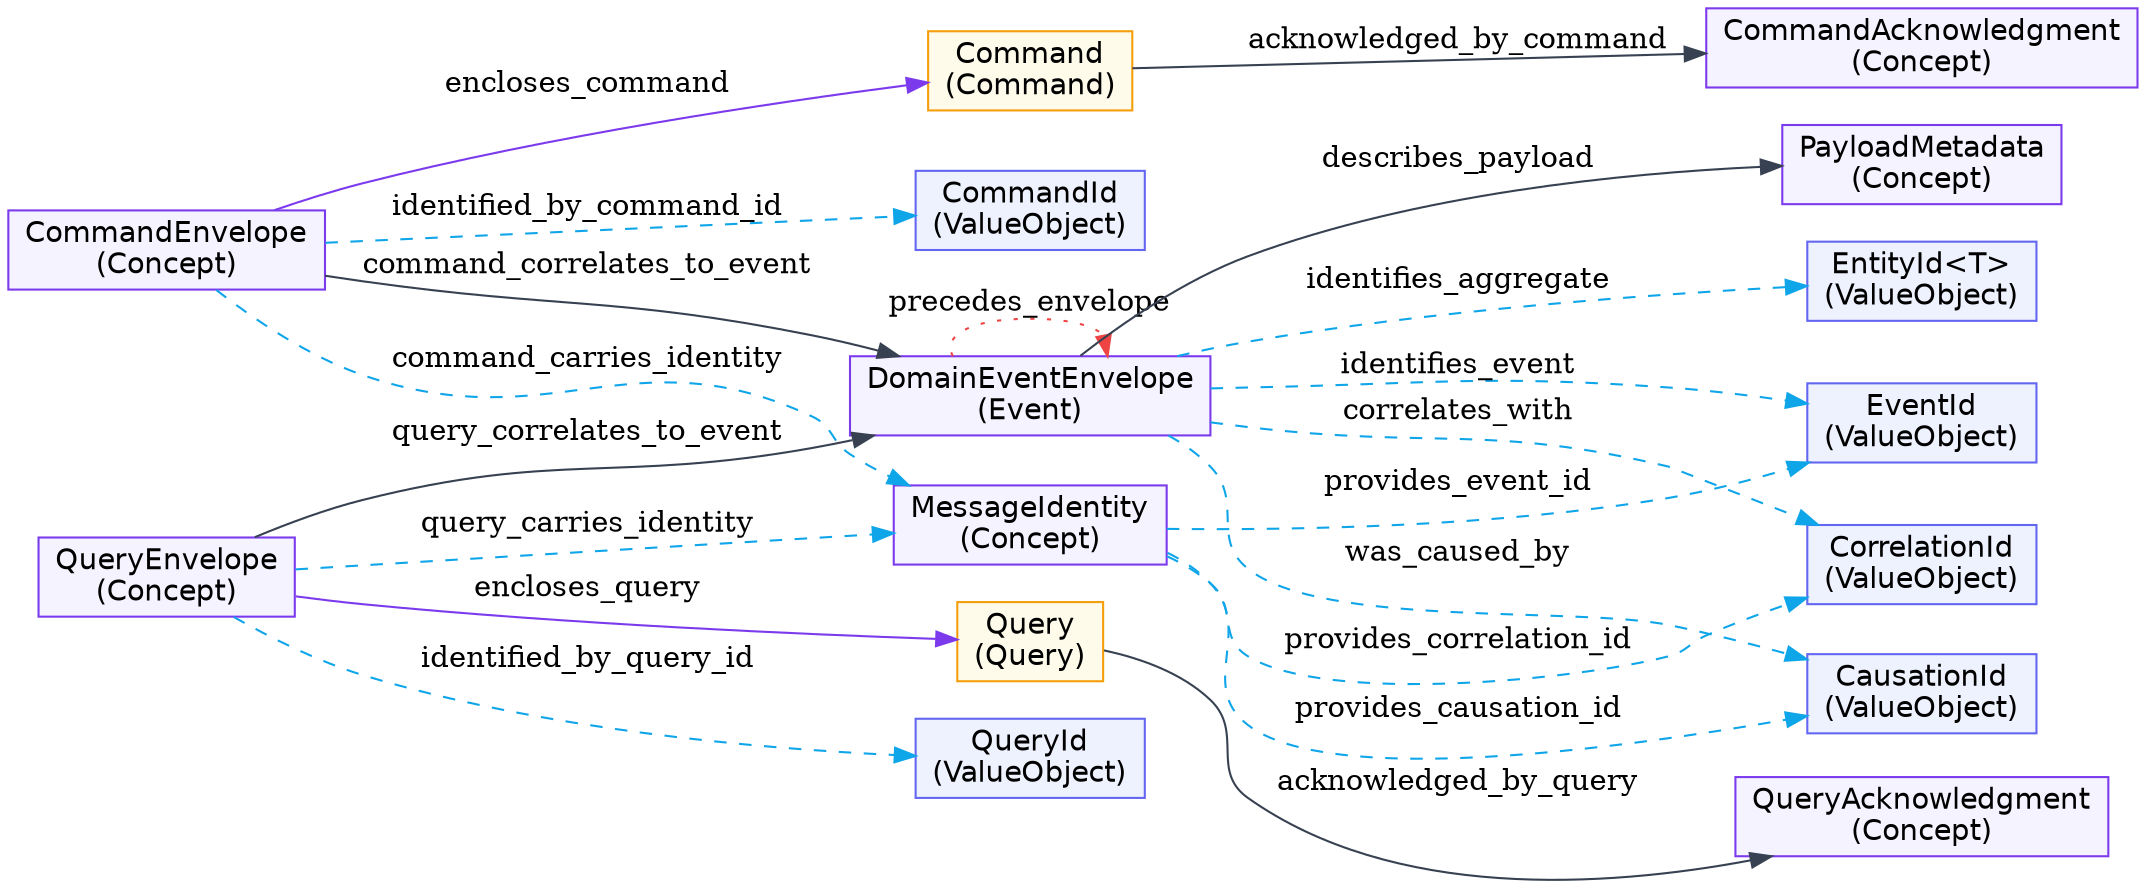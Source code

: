 digraph UL {
  rankdir=LR;
  node [shape=box, style=filled, fontname=Helvetica];

  "CausationId" [label="CausationId
(ValueObject)", color="#6366f1", fillcolor="#eef2ff"];
  "Command" [label="Command
(Command)", color="#f59e0b", fillcolor="#fffbeb"];
  "CommandAcknowledgment" [label="CommandAcknowledgment
(Concept)", color="#7c3aed", fillcolor="#f5f3ff"];
  "CommandEnvelope" [label="CommandEnvelope
(Concept)", color="#7c3aed", fillcolor="#f5f3ff"];
  "CommandId" [label="CommandId
(ValueObject)", color="#6366f1", fillcolor="#eef2ff"];
  "CorrelationId" [label="CorrelationId
(ValueObject)", color="#6366f1", fillcolor="#eef2ff"];
  "DomainEventEnvelope" [label="DomainEventEnvelope
(Event)", color="#7c3aed", fillcolor="#f5f3ff"];
  "EntityId" [label="EntityId<T>
(ValueObject)", color="#6366f1", fillcolor="#eef2ff"];
  "EventId" [label="EventId
(ValueObject)", color="#6366f1", fillcolor="#eef2ff"];
  "MessageIdentity" [label="MessageIdentity
(Concept)", color="#7c3aed", fillcolor="#f5f3ff"];
  "PayloadMetadata" [label="PayloadMetadata
(Concept)", color="#7c3aed", fillcolor="#f5f3ff"];
  "Query" [label="Query
(Query)", color="#f59e0b", fillcolor="#fffbeb"];
  "QueryAcknowledgment" [label="QueryAcknowledgment
(Concept)", color="#7c3aed", fillcolor="#f5f3ff"];
  "QueryEnvelope" [label="QueryEnvelope
(Concept)", color="#7c3aed", fillcolor="#f5f3ff"];
  "QueryId" [label="QueryId
(ValueObject)", color="#6366f1", fillcolor="#eef2ff"];

  "CommandEnvelope" -> "CommandId" [label="identified_by_command_id", color="#0ea5e9", style="dashed"];
  "CommandEnvelope" -> "Command" [label="encloses_command", color="#7c3aed", style="solid"];
  "CommandEnvelope" -> "MessageIdentity" [label="command_carries_identity", color="#0ea5e9", style="dashed"];
  "QueryEnvelope" -> "QueryId" [label="identified_by_query_id", color="#0ea5e9", style="dashed"];
  "QueryEnvelope" -> "Query" [label="encloses_query", color="#7c3aed", style="solid"];
  "QueryEnvelope" -> "MessageIdentity" [label="query_carries_identity", color="#0ea5e9", style="dashed"];
  "MessageIdentity" -> "CorrelationId" [label="provides_correlation_id", color="#0ea5e9", style="dashed"];
  "MessageIdentity" -> "CausationId" [label="provides_causation_id", color="#0ea5e9", style="dashed"];
  "MessageIdentity" -> "EventId" [label="provides_event_id", color="#0ea5e9", style="dashed"];
  "DomainEventEnvelope" -> "EventId" [label="identifies_event", color="#0ea5e9", style="dashed"];
  "DomainEventEnvelope" -> "EntityId" [label="identifies_aggregate", color="#0ea5e9", style="dashed"];
  "DomainEventEnvelope" -> "CorrelationId" [label="correlates_with", color="#0ea5e9", style="dashed"];
  "DomainEventEnvelope" -> "CausationId" [label="was_caused_by", color="#0ea5e9", style="dashed"];
  "DomainEventEnvelope" -> "PayloadMetadata" [label="describes_payload", color="#374151", style="solid"];
  "Command" -> "CommandAcknowledgment" [label="acknowledged_by_command", color="#374151", style="solid"];
  "Query" -> "QueryAcknowledgment" [label="acknowledged_by_query", color="#374151", style="solid"];
  "CommandEnvelope" -> "DomainEventEnvelope" [label="command_correlates_to_event", color="#374151", style="solid"];
  "QueryEnvelope" -> "DomainEventEnvelope" [label="query_correlates_to_event", color="#374151", style="solid"];
  "DomainEventEnvelope" -> "DomainEventEnvelope" [label="precedes_envelope", color="#ef4444", style="dotted"];
}
